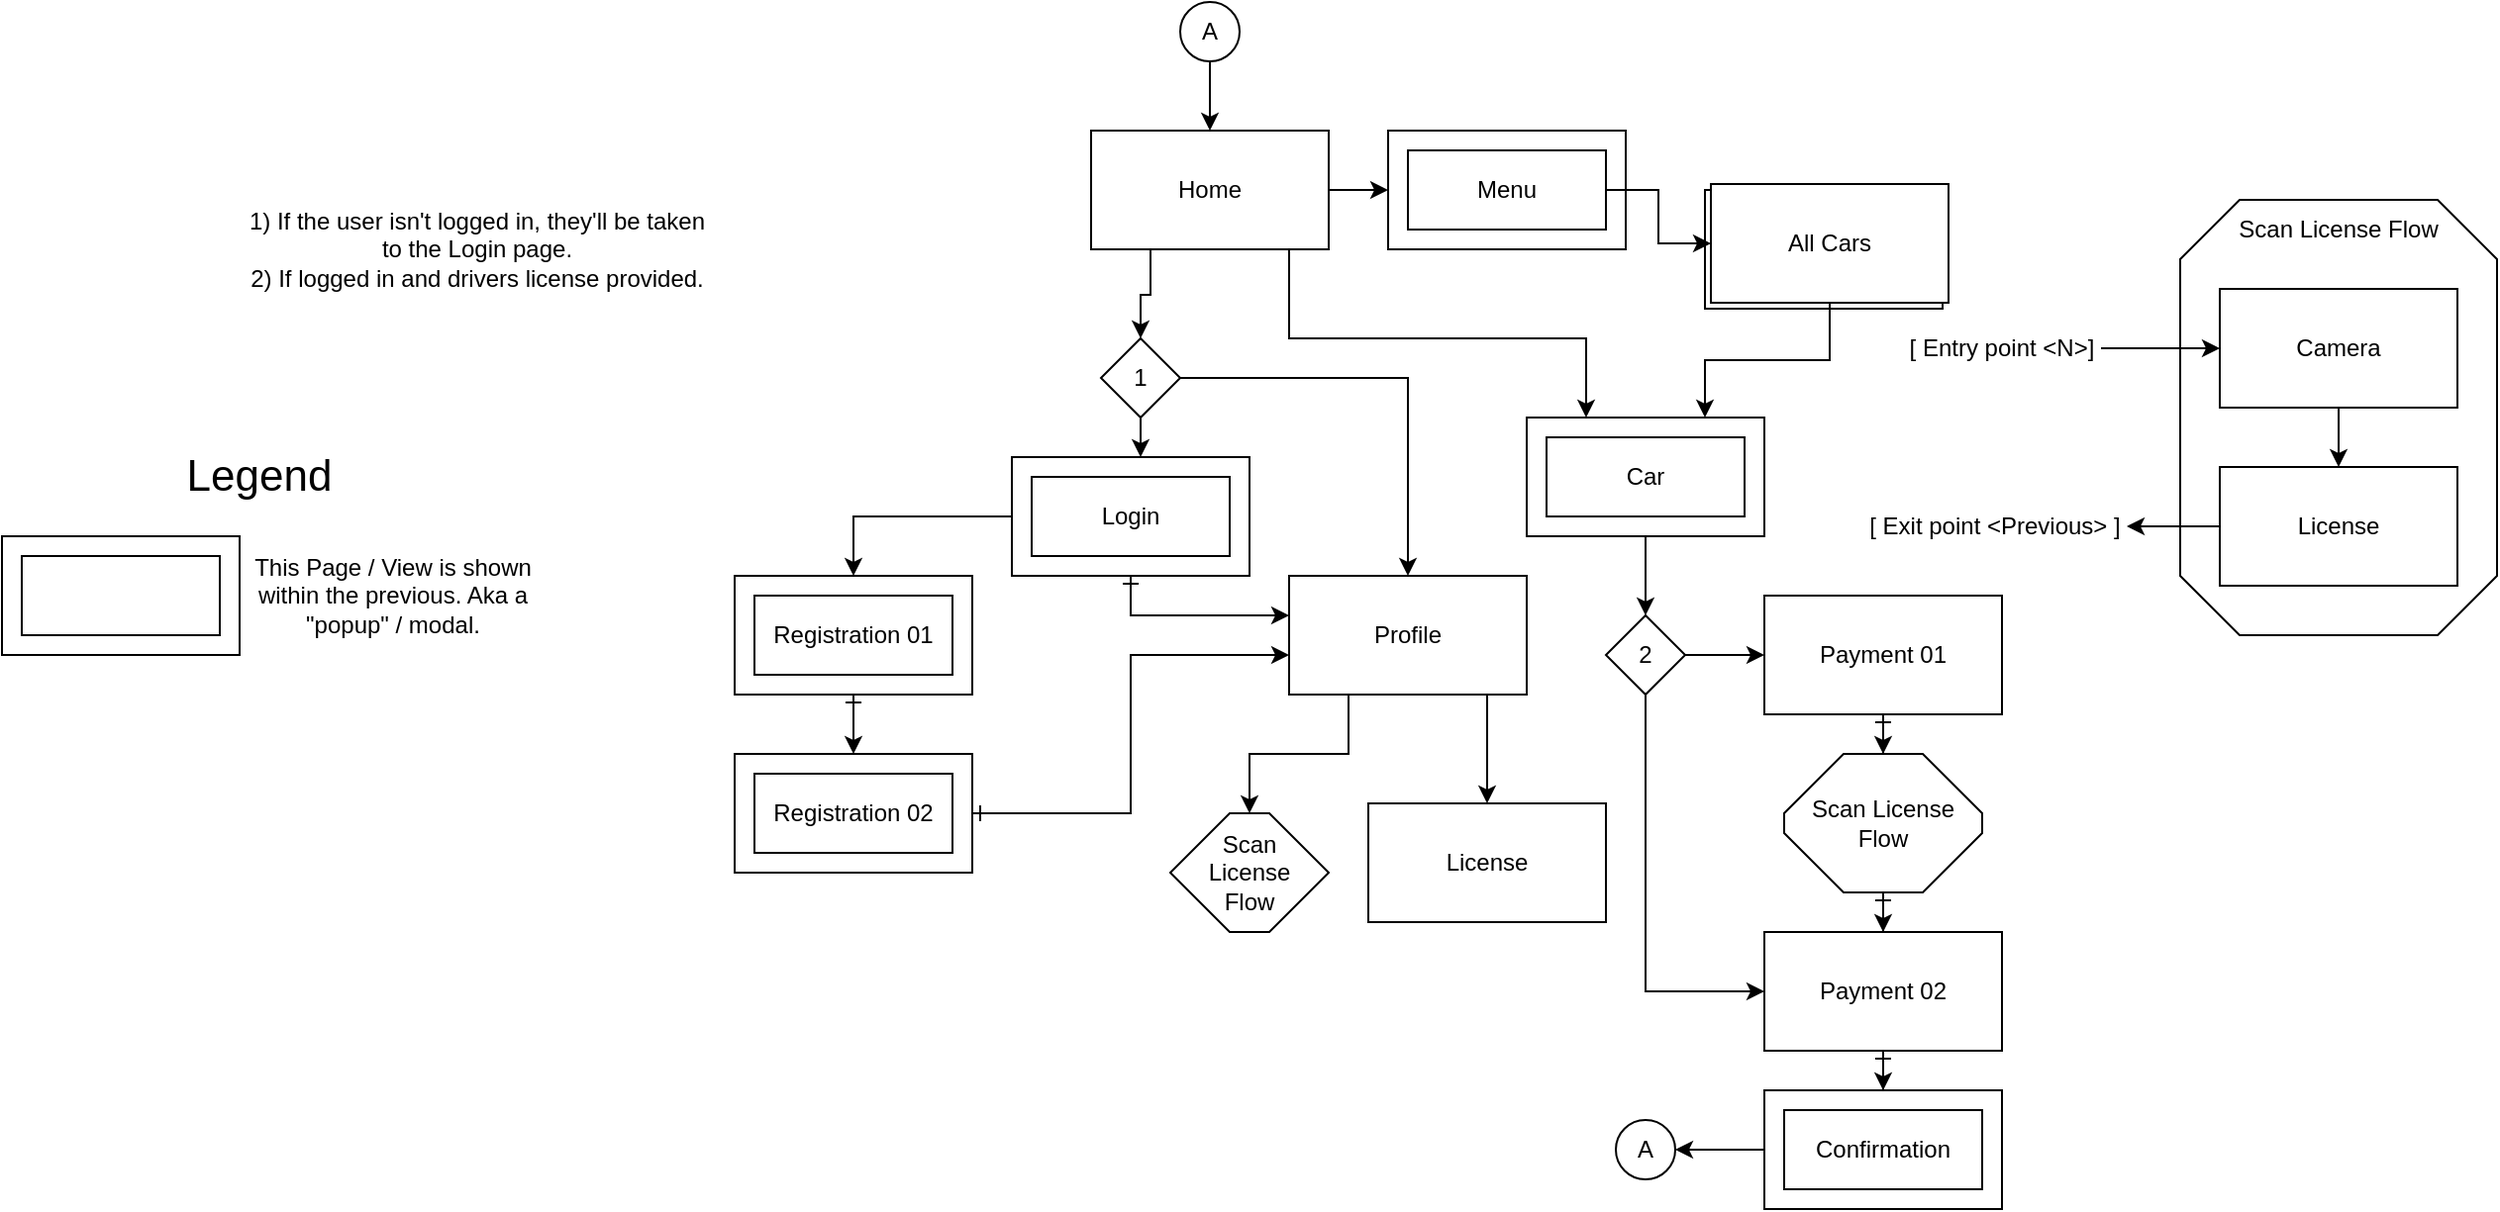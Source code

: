 <mxfile version="21.2.9" type="device">
  <diagram name="Side-1" id="9zV4TEWNxLsRhH_TJFxu">
    <mxGraphModel dx="1851" dy="592" grid="1" gridSize="10" guides="1" tooltips="1" connect="1" arrows="1" fold="1" page="1" pageScale="1" pageWidth="827" pageHeight="1169" math="0" shadow="0">
      <root>
        <mxCell id="0" />
        <mxCell id="1" parent="0" />
        <mxCell id="CM-ucKZ6M1BcmzQsLJ6T-2" style="edgeStyle=orthogonalEdgeStyle;rounded=0;orthogonalLoop=1;jettySize=auto;html=1;entryX=0.5;entryY=0;entryDx=0;entryDy=0;" edge="1" parent="1" source="CM-ucKZ6M1BcmzQsLJ6T-1" target="CM-ucKZ6M1BcmzQsLJ6T-3">
          <mxGeometry relative="1" as="geometry">
            <mxPoint x="140" y="320" as="targetPoint" />
            <Array as="points">
              <mxPoint x="150" y="168" />
              <mxPoint x="145" y="168" />
            </Array>
          </mxGeometry>
        </mxCell>
        <mxCell id="CM-ucKZ6M1BcmzQsLJ6T-20" style="edgeStyle=orthogonalEdgeStyle;rounded=0;orthogonalLoop=1;jettySize=auto;html=1;entryX=0;entryY=0.5;entryDx=0;entryDy=0;" edge="1" parent="1" source="CM-ucKZ6M1BcmzQsLJ6T-1" target="CM-ucKZ6M1BcmzQsLJ6T-58">
          <mxGeometry relative="1" as="geometry" />
        </mxCell>
        <mxCell id="CM-ucKZ6M1BcmzQsLJ6T-23" style="edgeStyle=orthogonalEdgeStyle;rounded=0;orthogonalLoop=1;jettySize=auto;html=1;" edge="1" parent="1" source="CM-ucKZ6M1BcmzQsLJ6T-1" target="CM-ucKZ6M1BcmzQsLJ6T-22">
          <mxGeometry relative="1" as="geometry">
            <Array as="points">
              <mxPoint x="220" y="190" />
              <mxPoint x="370" y="190" />
            </Array>
          </mxGeometry>
        </mxCell>
        <mxCell id="CM-ucKZ6M1BcmzQsLJ6T-1" value="Home" style="rounded=0;whiteSpace=wrap;html=1;" vertex="1" parent="1">
          <mxGeometry x="120" y="85" width="120" height="60" as="geometry" />
        </mxCell>
        <mxCell id="CM-ucKZ6M1BcmzQsLJ6T-11" style="edgeStyle=orthogonalEdgeStyle;rounded=0;orthogonalLoop=1;jettySize=auto;html=1;" edge="1" parent="1" source="CM-ucKZ6M1BcmzQsLJ6T-3" target="CM-ucKZ6M1BcmzQsLJ6T-10">
          <mxGeometry relative="1" as="geometry">
            <Array as="points">
              <mxPoint x="280" y="210" />
            </Array>
          </mxGeometry>
        </mxCell>
        <mxCell id="CM-ucKZ6M1BcmzQsLJ6T-15" style="edgeStyle=orthogonalEdgeStyle;rounded=0;orthogonalLoop=1;jettySize=auto;html=1;" edge="1" parent="1" source="CM-ucKZ6M1BcmzQsLJ6T-3" target="CM-ucKZ6M1BcmzQsLJ6T-14">
          <mxGeometry relative="1" as="geometry">
            <Array as="points">
              <mxPoint x="140" y="195" />
            </Array>
          </mxGeometry>
        </mxCell>
        <mxCell id="CM-ucKZ6M1BcmzQsLJ6T-3" value="1" style="rhombus;whiteSpace=wrap;html=1;" vertex="1" parent="1">
          <mxGeometry x="125" y="190" width="40" height="40" as="geometry" />
        </mxCell>
        <mxCell id="CM-ucKZ6M1BcmzQsLJ6T-7" style="edgeStyle=orthogonalEdgeStyle;rounded=0;orthogonalLoop=1;jettySize=auto;html=1;startArrow=ERone;startFill=0;" edge="1" parent="1" source="CM-ucKZ6M1BcmzQsLJ6T-4" target="CM-ucKZ6M1BcmzQsLJ6T-6">
          <mxGeometry relative="1" as="geometry" />
        </mxCell>
        <mxCell id="CM-ucKZ6M1BcmzQsLJ6T-4" value="Registration 01" style="rounded=0;whiteSpace=wrap;html=1;" vertex="1" parent="1">
          <mxGeometry x="-60" y="310" width="120" height="60" as="geometry" />
        </mxCell>
        <mxCell id="CM-ucKZ6M1BcmzQsLJ6T-18" style="edgeStyle=orthogonalEdgeStyle;rounded=0;orthogonalLoop=1;jettySize=auto;html=1;startArrow=ERone;startFill=0;" edge="1" parent="1" source="CM-ucKZ6M1BcmzQsLJ6T-6" target="CM-ucKZ6M1BcmzQsLJ6T-10">
          <mxGeometry relative="1" as="geometry">
            <Array as="points">
              <mxPoint x="140" y="430" />
              <mxPoint x="140" y="350" />
            </Array>
          </mxGeometry>
        </mxCell>
        <mxCell id="CM-ucKZ6M1BcmzQsLJ6T-6" value="Registration 02" style="rounded=0;whiteSpace=wrap;html=1;" vertex="1" parent="1">
          <mxGeometry x="-60" y="400" width="120" height="60" as="geometry" />
        </mxCell>
        <mxCell id="CM-ucKZ6M1BcmzQsLJ6T-8" value="1) If the user isn&#39;t logged in, they&#39;ll be taken to the Login page.&lt;br&gt;2) If logged in and drivers license provided." style="text;html=1;strokeColor=none;fillColor=none;align=center;verticalAlign=middle;whiteSpace=wrap;rounded=0;" vertex="1" parent="1">
          <mxGeometry x="-310" y="70" width="240" height="150" as="geometry" />
        </mxCell>
        <mxCell id="CM-ucKZ6M1BcmzQsLJ6T-13" style="edgeStyle=orthogonalEdgeStyle;rounded=0;orthogonalLoop=1;jettySize=auto;html=1;" edge="1" parent="1" source="CM-ucKZ6M1BcmzQsLJ6T-10" target="CM-ucKZ6M1BcmzQsLJ6T-12">
          <mxGeometry relative="1" as="geometry">
            <Array as="points">
              <mxPoint x="320" y="380" />
              <mxPoint x="320" y="380" />
            </Array>
          </mxGeometry>
        </mxCell>
        <mxCell id="CM-ucKZ6M1BcmzQsLJ6T-55" style="edgeStyle=orthogonalEdgeStyle;rounded=0;orthogonalLoop=1;jettySize=auto;html=1;entryX=0.5;entryY=0;entryDx=0;entryDy=0;entryPerimeter=0;" edge="1" parent="1" source="CM-ucKZ6M1BcmzQsLJ6T-10" target="CM-ucKZ6M1BcmzQsLJ6T-52">
          <mxGeometry relative="1" as="geometry">
            <Array as="points">
              <mxPoint x="250" y="400" />
              <mxPoint x="200" y="400" />
            </Array>
          </mxGeometry>
        </mxCell>
        <mxCell id="CM-ucKZ6M1BcmzQsLJ6T-10" value="Profile" style="rounded=0;whiteSpace=wrap;html=1;" vertex="1" parent="1">
          <mxGeometry x="220" y="310" width="120" height="60" as="geometry" />
        </mxCell>
        <mxCell id="CM-ucKZ6M1BcmzQsLJ6T-12" value="License" style="rounded=0;whiteSpace=wrap;html=1;" vertex="1" parent="1">
          <mxGeometry x="260" y="425" width="120" height="60" as="geometry" />
        </mxCell>
        <mxCell id="CM-ucKZ6M1BcmzQsLJ6T-16" style="edgeStyle=orthogonalEdgeStyle;rounded=0;orthogonalLoop=1;jettySize=auto;html=1;entryX=0.5;entryY=0;entryDx=0;entryDy=0;" edge="1" parent="1" source="CM-ucKZ6M1BcmzQsLJ6T-14" target="CM-ucKZ6M1BcmzQsLJ6T-4">
          <mxGeometry relative="1" as="geometry">
            <Array as="points">
              <mxPoint y="280" />
            </Array>
          </mxGeometry>
        </mxCell>
        <mxCell id="CM-ucKZ6M1BcmzQsLJ6T-17" style="edgeStyle=orthogonalEdgeStyle;rounded=0;orthogonalLoop=1;jettySize=auto;html=1;startArrow=ERone;startFill=0;" edge="1" parent="1" source="CM-ucKZ6M1BcmzQsLJ6T-14" target="CM-ucKZ6M1BcmzQsLJ6T-10">
          <mxGeometry relative="1" as="geometry">
            <Array as="points">
              <mxPoint x="140" y="330" />
            </Array>
          </mxGeometry>
        </mxCell>
        <mxCell id="CM-ucKZ6M1BcmzQsLJ6T-14" value="Login" style="rounded=0;whiteSpace=wrap;html=1;" vertex="1" parent="1">
          <mxGeometry x="80" y="250" width="120" height="60" as="geometry" />
        </mxCell>
        <mxCell id="CM-ucKZ6M1BcmzQsLJ6T-19" value="All Cars" style="rounded=0;whiteSpace=wrap;html=1;" vertex="1" parent="1">
          <mxGeometry x="430" y="115" width="120" height="60" as="geometry" />
        </mxCell>
        <mxCell id="CM-ucKZ6M1BcmzQsLJ6T-25" style="edgeStyle=orthogonalEdgeStyle;rounded=0;orthogonalLoop=1;jettySize=auto;html=1;" edge="1" parent="1" source="CM-ucKZ6M1BcmzQsLJ6T-21" target="CM-ucKZ6M1BcmzQsLJ6T-22">
          <mxGeometry relative="1" as="geometry">
            <Array as="points">
              <mxPoint x="493" y="201" />
              <mxPoint x="430" y="201" />
            </Array>
          </mxGeometry>
        </mxCell>
        <mxCell id="CM-ucKZ6M1BcmzQsLJ6T-21" value="All Cars" style="rounded=0;whiteSpace=wrap;html=1;" vertex="1" parent="1">
          <mxGeometry x="433" y="112" width="120" height="60" as="geometry" />
        </mxCell>
        <mxCell id="CM-ucKZ6M1BcmzQsLJ6T-26" style="edgeStyle=orthogonalEdgeStyle;rounded=0;orthogonalLoop=1;jettySize=auto;html=1;" edge="1" parent="1" source="CM-ucKZ6M1BcmzQsLJ6T-22">
          <mxGeometry relative="1" as="geometry">
            <mxPoint x="400" y="330" as="targetPoint" />
          </mxGeometry>
        </mxCell>
        <mxCell id="CM-ucKZ6M1BcmzQsLJ6T-22" value="Car" style="rounded=0;whiteSpace=wrap;html=1;" vertex="1" parent="1">
          <mxGeometry x="340" y="230" width="120" height="60" as="geometry" />
        </mxCell>
        <mxCell id="CM-ucKZ6M1BcmzQsLJ6T-28" style="edgeStyle=orthogonalEdgeStyle;rounded=0;orthogonalLoop=1;jettySize=auto;html=1;" edge="1" parent="1" source="CM-ucKZ6M1BcmzQsLJ6T-27" target="CM-ucKZ6M1BcmzQsLJ6T-29">
          <mxGeometry relative="1" as="geometry">
            <mxPoint x="470" y="350" as="targetPoint" />
          </mxGeometry>
        </mxCell>
        <mxCell id="CM-ucKZ6M1BcmzQsLJ6T-31" style="edgeStyle=orthogonalEdgeStyle;rounded=0;orthogonalLoop=1;jettySize=auto;html=1;" edge="1" parent="1" source="CM-ucKZ6M1BcmzQsLJ6T-27" target="CM-ucKZ6M1BcmzQsLJ6T-30">
          <mxGeometry relative="1" as="geometry">
            <Array as="points">
              <mxPoint x="400" y="520" />
            </Array>
          </mxGeometry>
        </mxCell>
        <mxCell id="CM-ucKZ6M1BcmzQsLJ6T-27" value="2" style="rhombus;whiteSpace=wrap;html=1;" vertex="1" parent="1">
          <mxGeometry x="380" y="330" width="40" height="40" as="geometry" />
        </mxCell>
        <mxCell id="CM-ucKZ6M1BcmzQsLJ6T-32" style="edgeStyle=orthogonalEdgeStyle;rounded=0;orthogonalLoop=1;jettySize=auto;html=1;startArrow=ERone;startFill=0;" edge="1" parent="1" source="CM-ucKZ6M1BcmzQsLJ6T-50" target="CM-ucKZ6M1BcmzQsLJ6T-30">
          <mxGeometry relative="1" as="geometry" />
        </mxCell>
        <mxCell id="CM-ucKZ6M1BcmzQsLJ6T-29" value="Payment 01" style="rounded=0;whiteSpace=wrap;html=1;" vertex="1" parent="1">
          <mxGeometry x="460" y="320" width="120" height="60" as="geometry" />
        </mxCell>
        <mxCell id="CM-ucKZ6M1BcmzQsLJ6T-35" value="" style="edgeStyle=orthogonalEdgeStyle;rounded=0;orthogonalLoop=1;jettySize=auto;html=1;startArrow=ERone;startFill=0;" edge="1" parent="1" source="CM-ucKZ6M1BcmzQsLJ6T-30" target="CM-ucKZ6M1BcmzQsLJ6T-34">
          <mxGeometry relative="1" as="geometry" />
        </mxCell>
        <mxCell id="CM-ucKZ6M1BcmzQsLJ6T-30" value="Payment 02" style="rounded=0;whiteSpace=wrap;html=1;" vertex="1" parent="1">
          <mxGeometry x="460" y="490" width="120" height="60" as="geometry" />
        </mxCell>
        <mxCell id="CM-ucKZ6M1BcmzQsLJ6T-40" style="edgeStyle=orthogonalEdgeStyle;rounded=0;orthogonalLoop=1;jettySize=auto;html=1;entryX=1;entryY=0.5;entryDx=0;entryDy=0;" edge="1" parent="1" source="CM-ucKZ6M1BcmzQsLJ6T-34" target="CM-ucKZ6M1BcmzQsLJ6T-39">
          <mxGeometry relative="1" as="geometry" />
        </mxCell>
        <mxCell id="CM-ucKZ6M1BcmzQsLJ6T-34" value="Confirmation" style="whiteSpace=wrap;html=1;rounded=0;" vertex="1" parent="1">
          <mxGeometry x="460" y="570" width="120" height="60" as="geometry" />
        </mxCell>
        <mxCell id="CM-ucKZ6M1BcmzQsLJ6T-38" style="edgeStyle=orthogonalEdgeStyle;rounded=0;orthogonalLoop=1;jettySize=auto;html=1;" edge="1" parent="1" source="CM-ucKZ6M1BcmzQsLJ6T-37" target="CM-ucKZ6M1BcmzQsLJ6T-1">
          <mxGeometry relative="1" as="geometry" />
        </mxCell>
        <mxCell id="CM-ucKZ6M1BcmzQsLJ6T-37" value="A" style="ellipse;whiteSpace=wrap;html=1;aspect=fixed;" vertex="1" parent="1">
          <mxGeometry x="165" y="20" width="30" height="30" as="geometry" />
        </mxCell>
        <mxCell id="CM-ucKZ6M1BcmzQsLJ6T-39" value="A" style="ellipse;whiteSpace=wrap;html=1;aspect=fixed;" vertex="1" parent="1">
          <mxGeometry x="385" y="585" width="30" height="30" as="geometry" />
        </mxCell>
        <mxCell id="CM-ucKZ6M1BcmzQsLJ6T-41" value="" style="whiteSpace=wrap;html=1;shape=mxgraph.basic.octagon2;align=center;verticalAlign=middle;dx=15;" vertex="1" parent="1">
          <mxGeometry x="670" y="120" width="160" height="220" as="geometry" />
        </mxCell>
        <mxCell id="CM-ucKZ6M1BcmzQsLJ6T-57" style="edgeStyle=orthogonalEdgeStyle;rounded=0;orthogonalLoop=1;jettySize=auto;html=1;" edge="1" parent="1" source="CM-ucKZ6M1BcmzQsLJ6T-44" target="CM-ucKZ6M1BcmzQsLJ6T-46">
          <mxGeometry relative="1" as="geometry" />
        </mxCell>
        <mxCell id="CM-ucKZ6M1BcmzQsLJ6T-44" value="[ Entry point &amp;lt;N&amp;gt;]" style="text;html=1;strokeColor=none;fillColor=none;align=center;verticalAlign=middle;whiteSpace=wrap;rounded=0;" vertex="1" parent="1">
          <mxGeometry x="530" y="180" width="100" height="30" as="geometry" />
        </mxCell>
        <mxCell id="CM-ucKZ6M1BcmzQsLJ6T-45" value="Scan License Flow" style="text;html=1;strokeColor=none;fillColor=none;align=center;verticalAlign=middle;whiteSpace=wrap;rounded=0;" vertex="1" parent="1">
          <mxGeometry x="685" y="120" width="130" height="30" as="geometry" />
        </mxCell>
        <mxCell id="CM-ucKZ6M1BcmzQsLJ6T-48" value="" style="edgeStyle=orthogonalEdgeStyle;rounded=0;orthogonalLoop=1;jettySize=auto;html=1;" edge="1" parent="1" source="CM-ucKZ6M1BcmzQsLJ6T-46" target="CM-ucKZ6M1BcmzQsLJ6T-47">
          <mxGeometry relative="1" as="geometry" />
        </mxCell>
        <mxCell id="CM-ucKZ6M1BcmzQsLJ6T-46" value="Camera" style="rounded=0;whiteSpace=wrap;html=1;" vertex="1" parent="1">
          <mxGeometry x="690" y="165" width="120" height="60" as="geometry" />
        </mxCell>
        <mxCell id="CM-ucKZ6M1BcmzQsLJ6T-56" style="edgeStyle=orthogonalEdgeStyle;rounded=0;orthogonalLoop=1;jettySize=auto;html=1;" edge="1" parent="1" source="CM-ucKZ6M1BcmzQsLJ6T-47" target="CM-ucKZ6M1BcmzQsLJ6T-49">
          <mxGeometry relative="1" as="geometry" />
        </mxCell>
        <mxCell id="CM-ucKZ6M1BcmzQsLJ6T-47" value="License" style="rounded=0;whiteSpace=wrap;html=1;" vertex="1" parent="1">
          <mxGeometry x="690" y="255" width="120" height="60" as="geometry" />
        </mxCell>
        <mxCell id="CM-ucKZ6M1BcmzQsLJ6T-49" value="[ Exit point &amp;lt;Previous&amp;gt; ]" style="text;html=1;strokeColor=none;fillColor=none;align=center;verticalAlign=middle;whiteSpace=wrap;rounded=0;" vertex="1" parent="1">
          <mxGeometry x="510" y="270" width="133" height="30" as="geometry" />
        </mxCell>
        <mxCell id="CM-ucKZ6M1BcmzQsLJ6T-51" value="" style="edgeStyle=orthogonalEdgeStyle;rounded=0;orthogonalLoop=1;jettySize=auto;html=1;startArrow=ERone;startFill=0;" edge="1" parent="1" source="CM-ucKZ6M1BcmzQsLJ6T-29" target="CM-ucKZ6M1BcmzQsLJ6T-50">
          <mxGeometry relative="1" as="geometry">
            <mxPoint x="520" y="380" as="sourcePoint" />
            <mxPoint x="520" y="490" as="targetPoint" />
          </mxGeometry>
        </mxCell>
        <mxCell id="CM-ucKZ6M1BcmzQsLJ6T-50" value="Scan License&lt;br&gt;Flow" style="whiteSpace=wrap;html=1;shape=mxgraph.basic.octagon2;align=center;verticalAlign=middle;dx=15;" vertex="1" parent="1">
          <mxGeometry x="470" y="400" width="100" height="70" as="geometry" />
        </mxCell>
        <mxCell id="CM-ucKZ6M1BcmzQsLJ6T-52" value="Scan &lt;br&gt;License&lt;br&gt;Flow" style="whiteSpace=wrap;html=1;shape=mxgraph.basic.octagon2;align=center;verticalAlign=middle;dx=15;" vertex="1" parent="1">
          <mxGeometry x="160" y="430" width="80" height="60" as="geometry" />
        </mxCell>
        <mxCell id="CM-ucKZ6M1BcmzQsLJ6T-58" value="Menu" style="rounded=0;whiteSpace=wrap;html=1;" vertex="1" parent="1">
          <mxGeometry x="270" y="85" width="120" height="60" as="geometry" />
        </mxCell>
        <mxCell id="CM-ucKZ6M1BcmzQsLJ6T-59" value="" style="rounded=0;whiteSpace=wrap;html=1;fillColor=none;" vertex="1" parent="1">
          <mxGeometry x="90" y="260" width="100" height="40" as="geometry" />
        </mxCell>
        <mxCell id="CM-ucKZ6M1BcmzQsLJ6T-60" value="" style="rounded=0;whiteSpace=wrap;html=1;" vertex="1" parent="1">
          <mxGeometry x="-430" y="290" width="120" height="60" as="geometry" />
        </mxCell>
        <mxCell id="CM-ucKZ6M1BcmzQsLJ6T-61" value="" style="rounded=0;whiteSpace=wrap;html=1;fillColor=none;" vertex="1" parent="1">
          <mxGeometry x="-420" y="300" width="100" height="40" as="geometry" />
        </mxCell>
        <mxCell id="CM-ucKZ6M1BcmzQsLJ6T-62" value="" style="rounded=0;whiteSpace=wrap;html=1;fillColor=none;" vertex="1" parent="1">
          <mxGeometry x="-50" y="320" width="100" height="40" as="geometry" />
        </mxCell>
        <mxCell id="CM-ucKZ6M1BcmzQsLJ6T-63" value="" style="rounded=0;whiteSpace=wrap;html=1;fillColor=none;" vertex="1" parent="1">
          <mxGeometry x="-50" y="410" width="100" height="40" as="geometry" />
        </mxCell>
        <mxCell id="CM-ucKZ6M1BcmzQsLJ6T-64" value="&lt;font style=&quot;font-size: 22px;&quot;&gt;Legend&lt;/font&gt;" style="text;html=1;strokeColor=none;fillColor=none;align=center;verticalAlign=middle;whiteSpace=wrap;rounded=0;" vertex="1" parent="1">
          <mxGeometry x="-355" y="240" width="110" height="40" as="geometry" />
        </mxCell>
        <mxCell id="CM-ucKZ6M1BcmzQsLJ6T-65" value="This Page / View is shown within the previous. Aka a &quot;popup&quot; / modal." style="text;html=1;strokeColor=none;fillColor=none;align=center;verticalAlign=middle;whiteSpace=wrap;rounded=0;" vertex="1" parent="1">
          <mxGeometry x="-305" y="290" width="145" height="60" as="geometry" />
        </mxCell>
        <mxCell id="CM-ucKZ6M1BcmzQsLJ6T-66" value="" style="rounded=0;whiteSpace=wrap;html=1;fillColor=none;" vertex="1" parent="1">
          <mxGeometry x="350" y="240" width="100" height="40" as="geometry" />
        </mxCell>
        <mxCell id="CM-ucKZ6M1BcmzQsLJ6T-69" style="edgeStyle=orthogonalEdgeStyle;rounded=0;orthogonalLoop=1;jettySize=auto;html=1;" edge="1" parent="1" source="CM-ucKZ6M1BcmzQsLJ6T-67" target="CM-ucKZ6M1BcmzQsLJ6T-21">
          <mxGeometry relative="1" as="geometry" />
        </mxCell>
        <mxCell id="CM-ucKZ6M1BcmzQsLJ6T-67" value="" style="rounded=0;whiteSpace=wrap;html=1;fillColor=none;" vertex="1" parent="1">
          <mxGeometry x="280" y="95" width="100" height="40" as="geometry" />
        </mxCell>
        <mxCell id="CM-ucKZ6M1BcmzQsLJ6T-68" value="" style="rounded=0;whiteSpace=wrap;html=1;fillColor=none;" vertex="1" parent="1">
          <mxGeometry x="470" y="580" width="100" height="40" as="geometry" />
        </mxCell>
      </root>
    </mxGraphModel>
  </diagram>
</mxfile>
